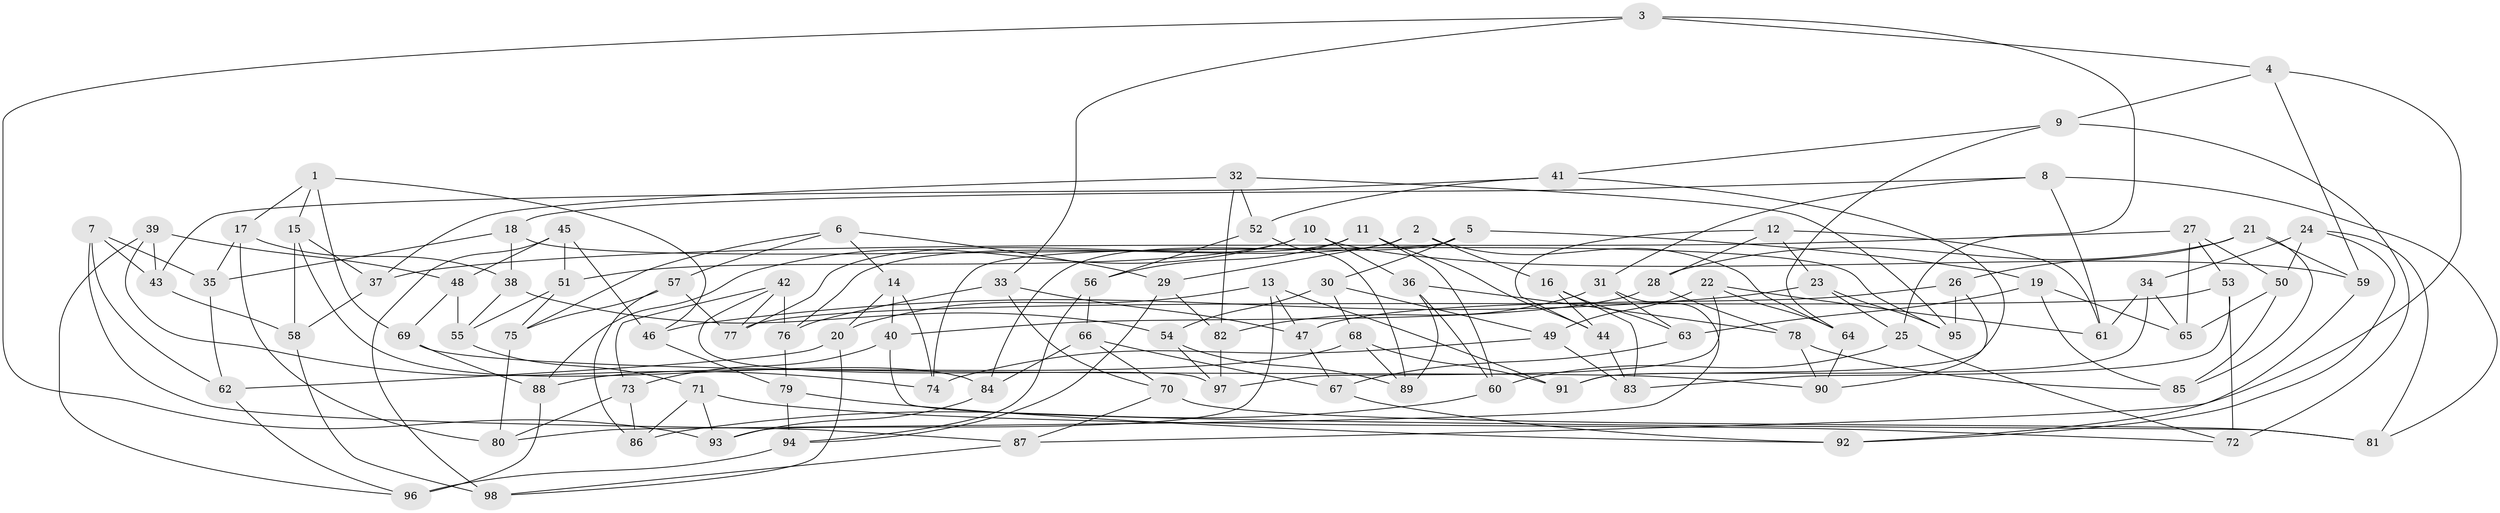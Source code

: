 // coarse degree distribution, {6: 0.25, 8: 0.07352941176470588, 4: 0.6176470588235294, 7: 0.014705882352941176, 5: 0.014705882352941176, 3: 0.029411764705882353}
// Generated by graph-tools (version 1.1) at 2025/20/03/04/25 18:20:58]
// undirected, 98 vertices, 196 edges
graph export_dot {
graph [start="1"]
  node [color=gray90,style=filled];
  1;
  2;
  3;
  4;
  5;
  6;
  7;
  8;
  9;
  10;
  11;
  12;
  13;
  14;
  15;
  16;
  17;
  18;
  19;
  20;
  21;
  22;
  23;
  24;
  25;
  26;
  27;
  28;
  29;
  30;
  31;
  32;
  33;
  34;
  35;
  36;
  37;
  38;
  39;
  40;
  41;
  42;
  43;
  44;
  45;
  46;
  47;
  48;
  49;
  50;
  51;
  52;
  53;
  54;
  55;
  56;
  57;
  58;
  59;
  60;
  61;
  62;
  63;
  64;
  65;
  66;
  67;
  68;
  69;
  70;
  71;
  72;
  73;
  74;
  75;
  76;
  77;
  78;
  79;
  80;
  81;
  82;
  83;
  84;
  85;
  86;
  87;
  88;
  89;
  90;
  91;
  92;
  93;
  94;
  95;
  96;
  97;
  98;
  1 -- 69;
  1 -- 17;
  1 -- 46;
  1 -- 15;
  2 -- 64;
  2 -- 76;
  2 -- 16;
  2 -- 29;
  3 -- 93;
  3 -- 25;
  3 -- 4;
  3 -- 33;
  4 -- 59;
  4 -- 9;
  4 -- 87;
  5 -- 74;
  5 -- 84;
  5 -- 19;
  5 -- 30;
  6 -- 57;
  6 -- 75;
  6 -- 29;
  6 -- 14;
  7 -- 62;
  7 -- 87;
  7 -- 43;
  7 -- 35;
  8 -- 81;
  8 -- 18;
  8 -- 31;
  8 -- 61;
  9 -- 64;
  9 -- 41;
  9 -- 72;
  10 -- 88;
  10 -- 59;
  10 -- 51;
  10 -- 36;
  11 -- 77;
  11 -- 56;
  11 -- 44;
  11 -- 60;
  12 -- 44;
  12 -- 28;
  12 -- 61;
  12 -- 23;
  13 -- 47;
  13 -- 93;
  13 -- 91;
  13 -- 20;
  14 -- 74;
  14 -- 20;
  14 -- 40;
  15 -- 84;
  15 -- 37;
  15 -- 58;
  16 -- 83;
  16 -- 63;
  16 -- 44;
  17 -- 80;
  17 -- 38;
  17 -- 35;
  18 -- 95;
  18 -- 38;
  18 -- 35;
  19 -- 85;
  19 -- 65;
  19 -- 63;
  20 -- 98;
  20 -- 62;
  21 -- 59;
  21 -- 85;
  21 -- 28;
  21 -- 26;
  22 -- 97;
  22 -- 49;
  22 -- 64;
  22 -- 61;
  23 -- 46;
  23 -- 25;
  23 -- 95;
  24 -- 34;
  24 -- 92;
  24 -- 81;
  24 -- 50;
  25 -- 72;
  25 -- 60;
  26 -- 90;
  26 -- 95;
  26 -- 47;
  27 -- 37;
  27 -- 53;
  27 -- 65;
  27 -- 50;
  28 -- 78;
  28 -- 40;
  29 -- 82;
  29 -- 94;
  30 -- 54;
  30 -- 49;
  30 -- 68;
  31 -- 82;
  31 -- 63;
  31 -- 80;
  32 -- 95;
  32 -- 52;
  32 -- 37;
  32 -- 82;
  33 -- 70;
  33 -- 76;
  33 -- 47;
  34 -- 91;
  34 -- 65;
  34 -- 61;
  35 -- 62;
  36 -- 60;
  36 -- 89;
  36 -- 78;
  37 -- 58;
  38 -- 54;
  38 -- 55;
  39 -- 74;
  39 -- 48;
  39 -- 43;
  39 -- 96;
  40 -- 73;
  40 -- 81;
  41 -- 43;
  41 -- 91;
  41 -- 52;
  42 -- 73;
  42 -- 97;
  42 -- 77;
  42 -- 76;
  43 -- 58;
  44 -- 83;
  45 -- 51;
  45 -- 46;
  45 -- 48;
  45 -- 98;
  46 -- 79;
  47 -- 67;
  48 -- 69;
  48 -- 55;
  49 -- 74;
  49 -- 83;
  50 -- 65;
  50 -- 85;
  51 -- 55;
  51 -- 75;
  52 -- 89;
  52 -- 56;
  53 -- 77;
  53 -- 83;
  53 -- 72;
  54 -- 97;
  54 -- 89;
  55 -- 71;
  56 -- 66;
  56 -- 94;
  57 -- 77;
  57 -- 86;
  57 -- 75;
  58 -- 98;
  59 -- 92;
  60 -- 86;
  62 -- 96;
  63 -- 67;
  64 -- 90;
  66 -- 67;
  66 -- 84;
  66 -- 70;
  67 -- 92;
  68 -- 88;
  68 -- 91;
  68 -- 89;
  69 -- 90;
  69 -- 88;
  70 -- 81;
  70 -- 87;
  71 -- 86;
  71 -- 93;
  71 -- 72;
  73 -- 86;
  73 -- 80;
  75 -- 80;
  76 -- 79;
  78 -- 90;
  78 -- 85;
  79 -- 94;
  79 -- 92;
  82 -- 97;
  84 -- 93;
  87 -- 98;
  88 -- 96;
  94 -- 96;
}
